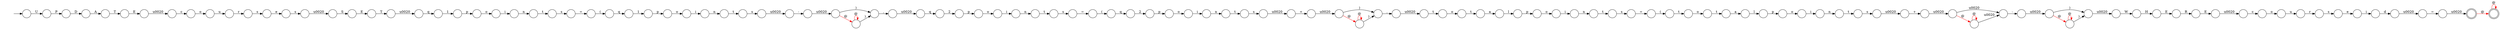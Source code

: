 digraph Automaton {
  rankdir = LR;
  0 [shape=circle,label=""];
  0 -> 100 [label="\u0020"]
  1 [shape=circle,label=""];
  1 -> 82 [label="p"]
  2 [shape=circle,label=""];
  2 -> 106 [label="+"]
  3 [shape=circle,label=""];
  3 -> 76 [label="s"]
  4 [shape=circle,label=""];
  4 -> 45 [label="\u0020"]
  5 [shape=circle,label=""];
  5 -> 24 [label="E"]
  6 [shape=circle,label=""];
  6 -> 96 [label="P"]
  7 [shape=circle,label=""];
  7 -> 77 [label="\u0020"]
  8 [shape=circle,label=""];
  8 -> 3 [label="r"]
  9 [shape=circle,label=""];
  9 -> 40 [label="="]
  10 [shape=circle,label=""];
  10 -> 8 [label="u"]
  11 [shape=circle,label=""];
  11 -> 116 [label="i"]
  12 [shape=circle,label=""];
  12 -> 29 [label=")"]
  12 -> 47 [label="@",color=red]
  13 [shape=circle,label=""];
  13 -> 42 [label="-"]
  14 [shape=circle,label=""];
  14 -> 48 [label="u"]
  15 [shape=circle,label=""];
  15 -> 85 [label="p"]
  16 [shape=circle,label=""];
  16 -> 11 [label="o"]
  17 [shape=circle,label=""];
  17 -> 55 [label="t"]
  18 [shape=circle,label=""];
  18 -> 14 [label="o"]
  19 [shape=circle,label=""];
  19 -> 114 [label="\u0020"]
  20 [shape=circle,label=""];
  20 -> 73 [label="i"]
  21 [shape=circle,label=""];
  21 -> 71 [label="t"]
  22 [shape=circle,label=""];
  22 -> 53 [label="a"]
  23 [shape=circle,label=""];
  23 -> 70 [label="t"]
  24 [shape=circle,label=""];
  24 -> 34 [label="T"]
  25 [shape=circle,label=""];
  25 -> 2 [label="\u0020"]
  26 [shape=circle,label=""];
  26 -> 105 [label="("]
  27 [shape=circle,label=""];
  27 -> 97 [label="t"]
  28 [shape=circle,label=""];
  28 -> 95 [label="s"]
  29 [shape=circle,label=""];
  29 -> 64 [label=","]
  30 [shape=circle,label=""];
  30 -> 68 [label="n"]
  31 [shape=circle,label=""];
  31 -> 10 [label="o"]
  32 [shape=circle,label=""];
  32 -> 0 [label=")"]
  32 -> 32 [label="@",color=red]
  33 [shape=circle,label=""];
  33 -> 63 [label="="]
  34 [shape=circle,label=""];
  34 -> 117 [label="\u0020"]
  35 [shape=circle,label=""];
  35 -> 79 [label="s"]
  36 [shape=circle,label=""];
  36 -> 89 [label="i"]
  37 [shape=circle,label=""];
  37 -> 33 [label="s"]
  38 [shape=circle,label=""];
  38 -> 99 [label="p"]
  39 [shape=circle,label=""];
  39 -> 60 [label="T"]
  40 [shape=circle,label=""];
  40 -> 88 [label="("]
  41 [shape=circle,label=""];
  41 -> 59 [label="E"]
  42 [shape=circle,label=""];
  42 -> 12 [label="\u0020"]
  43 [shape=circle,label=""];
  43 -> 69 [label=")"]
  43 -> 49 [label="@",color=red]
  44 [shape=circle,label=""];
  44 -> 9 [label="s"]
  45 [shape=circle,label=""];
  45 -> 18 [label="c"]
  46 [shape=circle,label=""];
  46 -> 30 [label="i"]
  47 [shape=circle,label=""];
  47 -> 29 [label=")"]
  47 -> 47 [label="@",color=red]
  48 [shape=circle,label=""];
  48 -> 110 [label="r"]
  49 [shape=circle,label=""];
  49 -> 69 [label=")"]
  49 -> 49 [label="@",color=red]
  50 [shape=circle,label=""];
  50 -> 81 [label="s"]
  51 [shape=circle,label=""];
  51 -> 66 [label="q"]
  52 [shape=circle,label=""];
  52 -> 50 [label="t"]
  53 [shape=circle,label=""];
  53 -> 112 [label="l"]
  54 [shape=circle,label=""];
  54 -> 80 [label="t"]
  55 [shape=circle,label=""];
  55 -> 108 [label="a"]
  56 [shape=circle,label=""];
  56 -> 91 [label="E"]
  57 [shape=circle,label=""];
  57 -> 5 [label="S"]
  58 [shape=circle,label=""];
  58 -> 15 [label="2"]
  59 [shape=circle,label=""];
  59 -> 56 [label="R"]
  60 [shape=circle,label=""];
  60 -> 4 [label="E"]
  61 [shape=circle,label=""];
  61 -> 31 [label="c"]
  62 [shape=circle,label=""];
  62 -> 92 [label="p"]
  63 [shape=circle,label=""];
  63 -> 21 [label="("]
  64 [shape=circle,label=""];
  64 -> 51 [label="\u0020"]
  65 [shape=circle,label=""];
  65 -> 0 [label=")"]
  65 -> 32 [label="@",color=red]
  66 [shape=circle,label=""];
  66 -> 62 [label="2"]
  67 [shape=circle,label=""];
  initial [shape=plaintext,label=""];
  initial -> 67
  67 -> 6 [label="U"]
  68 [shape=circle,label=""];
  68 -> 37 [label="t"]
  69 [shape=circle,label=""];
  69 -> 93 [label=","]
  70 [shape=circle,label=""];
  70 -> 25 [label="s"]
  71 [shape=circle,label=""];
  71 -> 94 [label="o"]
  72 [shape=circle,label=""];
  72 -> 102 [label="-"]
  73 [shape=circle,label=""];
  73 -> 19 [label="d"]
  74 [shape=circle,label=""];
  74 -> 23 [label="n"]
  75 [shape=circle,label=""];
  75 -> 39 [label="A"]
  76 [shape=circle,label=""];
  76 -> 20 [label="e"]
  77 [shape=circle,label=""];
  77 -> 87 [label="+"]
  78 [shape=circle,label=""];
  78 -> 28 [label="e"]
  79 [shape=circle,label=""];
  79 -> 26 [label="="]
  80 [shape=circle,label=""];
  80 -> 7 [label="s"]
  81 [shape=circle,label=""];
  81 -> 13 [label="\u0020"]
  82 [shape=circle,label=""];
  82 -> 109 [label="o"]
  83 [shape=circle,label=""];
  83 -> 41 [label="H"]
  84 [shape=circle,label=""];
  84 -> 113 [label="n"]
  85 [shape=circle,label=""];
  85 -> 36 [label="o"]
  86 [shape=doublecircle,label=""];
  86 -> 86 [label="@",color=red]
  87 [shape=circle,label=""];
  87 -> 43 [label="\u0020"]
  88 [shape=circle,label=""];
  88 -> 118 [label="q"]
  89 [shape=circle,label=""];
  89 -> 54 [label="n"]
  90 [shape=circle,label=""];
  90 -> 74 [label="i"]
  91 [shape=circle,label=""];
  91 -> 61 [label="\u0020"]
  92 [shape=circle,label=""];
  92 -> 104 [label="o"]
  93 [shape=circle,label=""];
  93 -> 27 [label="\u0020"]
  94 [shape=circle,label=""];
  94 -> 22 [label="t"]
  95 [shape=circle,label=""];
  95 -> 57 [label="\u0020"]
  96 [shape=circle,label=""];
  96 -> 75 [label="D"]
  97 [shape=circle,label=""];
  97 -> 17 [label="o"]
  98 [shape=circle,label=""];
  98 -> 119 [label="1"]
  99 [shape=circle,label=""];
  99 -> 46 [label="o"]
  100 [shape=circle,label=""];
  100 -> 83 [label="W"]
  101 [shape=circle,label=""];
  101 -> 101 [label="@",color=red]
  101 -> 72 [label="\u0020"]
  102 [shape=circle,label=""];
  102 -> 65 [label="\u0020"]
  103 [shape=circle,label=""];
  103 -> 44 [label="t"]
  104 [shape=circle,label=""];
  104 -> 84 [label="i"]
  105 [shape=circle,label=""];
  105 -> 58 [label="q"]
  106 [shape=circle,label=""];
  106 -> 115 [label="\u0020"]
  107 [shape=doublecircle,label=""];
  107 -> 86 [label="@",color=red]
  108 [shape=circle,label=""];
  108 -> 38 [label="l"]
  109 [shape=circle,label=""];
  109 -> 111 [label="i"]
  110 [shape=circle,label=""];
  110 -> 78 [label="s"]
  111 [shape=circle,label=""];
  111 -> 52 [label="n"]
  112 [shape=circle,label=""];
  112 -> 120 [label="p"]
  113 [shape=circle,label=""];
  113 -> 35 [label="t"]
  114 [shape=circle,label=""];
  114 -> 121 [label="="]
  115 [shape=circle,label=""];
  115 -> 101 [label="@",color=red]
  115 -> 72 [label="\u0020"]
  116 [shape=circle,label=""];
  116 -> 103 [label="n"]
  117 [shape=circle,label=""];
  117 -> 98 [label="q"]
  118 [shape=circle,label=""];
  118 -> 1 [label="1"]
  119 [shape=circle,label=""];
  119 -> 16 [label="p"]
  120 [shape=circle,label=""];
  120 -> 90 [label="o"]
  121 [shape=circle,label=""];
  121 -> 107 [label="\u0020"]
}
